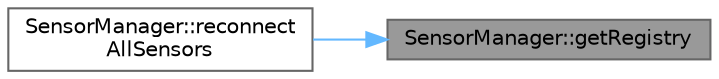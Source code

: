 digraph "SensorManager::getRegistry"
{
 // LATEX_PDF_SIZE
  bgcolor="transparent";
  edge [fontname=Helvetica,fontsize=10,labelfontname=Helvetica,labelfontsize=10];
  node [fontname=Helvetica,fontsize=10,shape=box,height=0.2,width=0.4];
  rankdir="RL";
  Node1 [id="Node000001",label="SensorManager::getRegistry",height=0.2,width=0.4,color="gray40", fillcolor="grey60", style="filled", fontcolor="black",tooltip="Get the sensor registry."];
  Node1 -> Node2 [id="edge1_Node000001_Node000002",dir="back",color="steelblue1",style="solid",tooltip=" "];
  Node2 [id="Node000002",label="SensorManager::reconnect\lAllSensors",height=0.2,width=0.4,color="grey40", fillcolor="white", style="filled",URL="$class_sensor_manager.html#a9eb9913b14ec7baa050e39dffadc16ca",tooltip="Attempt to reconnect all disconnected sensors."];
}
